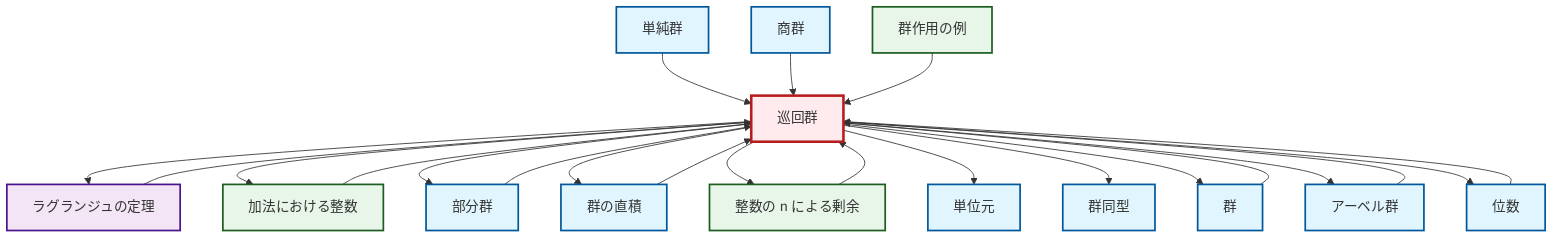 graph TD
    classDef definition fill:#e1f5fe,stroke:#01579b,stroke-width:2px
    classDef theorem fill:#f3e5f5,stroke:#4a148c,stroke-width:2px
    classDef axiom fill:#fff3e0,stroke:#e65100,stroke-width:2px
    classDef example fill:#e8f5e9,stroke:#1b5e20,stroke-width:2px
    classDef current fill:#ffebee,stroke:#b71c1c,stroke-width:3px
    def-identity-element["単位元"]:::definition
    def-quotient-group["商群"]:::definition
    def-cyclic-group["巡回群"]:::definition
    def-order["位数"]:::definition
    def-isomorphism["群同型"]:::definition
    def-direct-product["群の直積"]:::definition
    ex-integers-addition["加法における整数"]:::example
    def-group["群"]:::definition
    thm-lagrange["ラグランジュの定理"]:::theorem
    def-simple-group["単純群"]:::definition
    def-abelian-group["アーベル群"]:::definition
    ex-quotient-integers-mod-n["整数の n による剰余"]:::example
    def-subgroup["部分群"]:::definition
    ex-group-action-examples["群作用の例"]:::example
    def-cyclic-group --> thm-lagrange
    def-cyclic-group --> ex-integers-addition
    def-cyclic-group --> def-subgroup
    def-simple-group --> def-cyclic-group
    def-subgroup --> def-cyclic-group
    def-cyclic-group --> def-direct-product
    def-cyclic-group --> ex-quotient-integers-mod-n
    def-cyclic-group --> def-identity-element
    ex-integers-addition --> def-cyclic-group
    thm-lagrange --> def-cyclic-group
    def-cyclic-group --> def-isomorphism
    def-cyclic-group --> def-group
    def-quotient-group --> def-cyclic-group
    def-order --> def-cyclic-group
    def-group --> def-cyclic-group
    def-cyclic-group --> def-abelian-group
    ex-quotient-integers-mod-n --> def-cyclic-group
    def-abelian-group --> def-cyclic-group
    ex-group-action-examples --> def-cyclic-group
    def-cyclic-group --> def-order
    def-direct-product --> def-cyclic-group
    class def-cyclic-group current